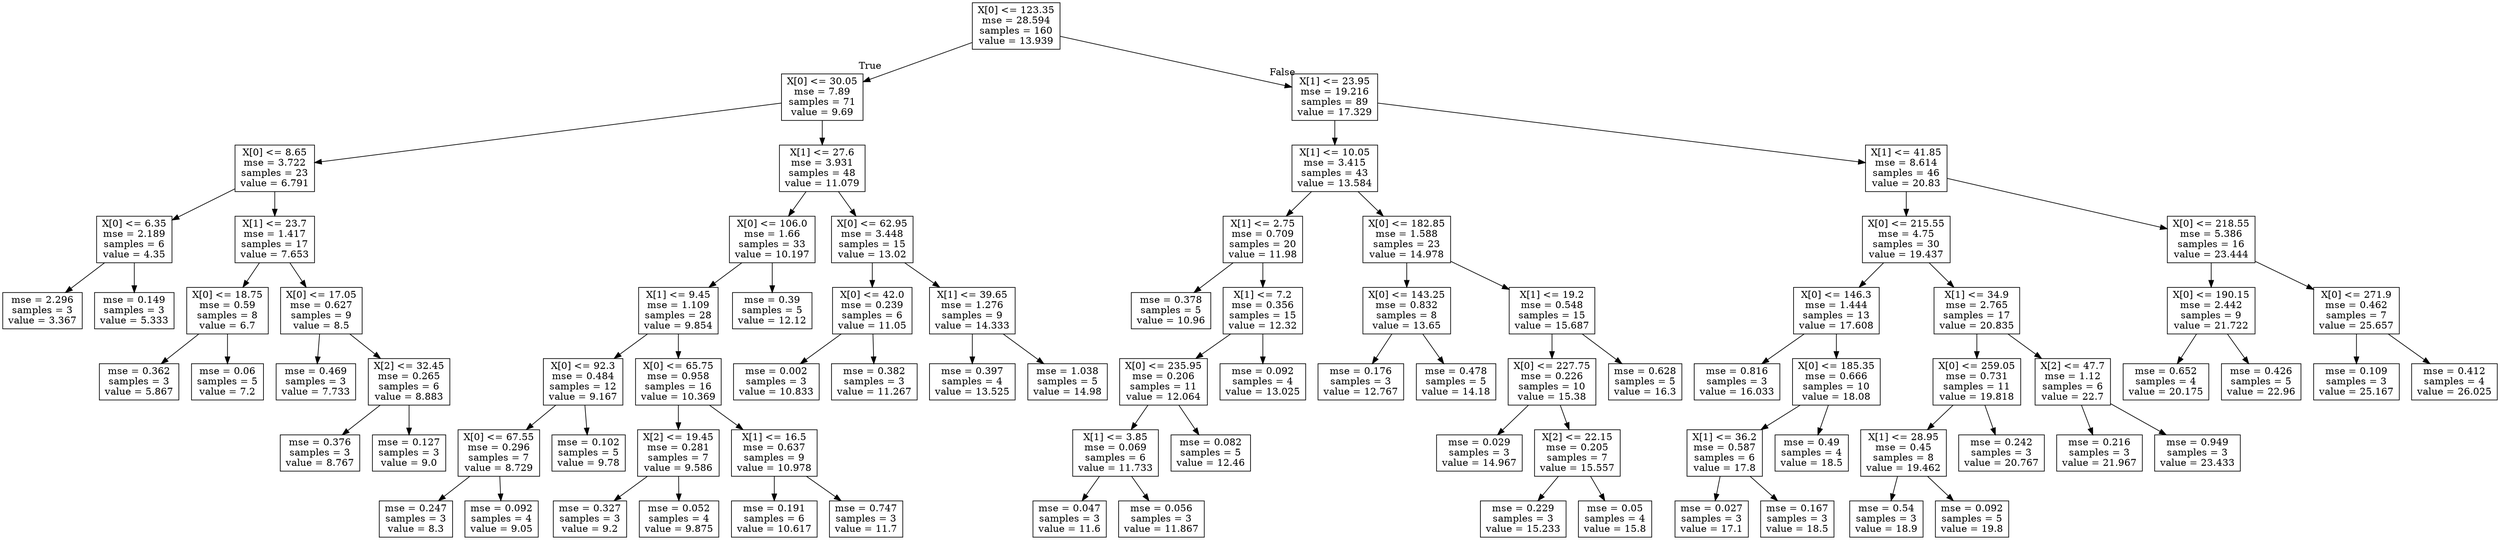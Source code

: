 digraph Tree {
node [shape=box] ;
0 [label="X[0] <= 123.35\nmse = 28.594\nsamples = 160\nvalue = 13.939"] ;
1 [label="X[0] <= 30.05\nmse = 7.89\nsamples = 71\nvalue = 9.69"] ;
0 -> 1 [labeldistance=2.5, labelangle=45, headlabel="True"] ;
2 [label="X[0] <= 8.65\nmse = 3.722\nsamples = 23\nvalue = 6.791"] ;
1 -> 2 ;
3 [label="X[0] <= 6.35\nmse = 2.189\nsamples = 6\nvalue = 4.35"] ;
2 -> 3 ;
4 [label="mse = 2.296\nsamples = 3\nvalue = 3.367"] ;
3 -> 4 ;
5 [label="mse = 0.149\nsamples = 3\nvalue = 5.333"] ;
3 -> 5 ;
6 [label="X[1] <= 23.7\nmse = 1.417\nsamples = 17\nvalue = 7.653"] ;
2 -> 6 ;
7 [label="X[0] <= 18.75\nmse = 0.59\nsamples = 8\nvalue = 6.7"] ;
6 -> 7 ;
8 [label="mse = 0.362\nsamples = 3\nvalue = 5.867"] ;
7 -> 8 ;
9 [label="mse = 0.06\nsamples = 5\nvalue = 7.2"] ;
7 -> 9 ;
10 [label="X[0] <= 17.05\nmse = 0.627\nsamples = 9\nvalue = 8.5"] ;
6 -> 10 ;
11 [label="mse = 0.469\nsamples = 3\nvalue = 7.733"] ;
10 -> 11 ;
12 [label="X[2] <= 32.45\nmse = 0.265\nsamples = 6\nvalue = 8.883"] ;
10 -> 12 ;
13 [label="mse = 0.376\nsamples = 3\nvalue = 8.767"] ;
12 -> 13 ;
14 [label="mse = 0.127\nsamples = 3\nvalue = 9.0"] ;
12 -> 14 ;
15 [label="X[1] <= 27.6\nmse = 3.931\nsamples = 48\nvalue = 11.079"] ;
1 -> 15 ;
16 [label="X[0] <= 106.0\nmse = 1.66\nsamples = 33\nvalue = 10.197"] ;
15 -> 16 ;
17 [label="X[1] <= 9.45\nmse = 1.109\nsamples = 28\nvalue = 9.854"] ;
16 -> 17 ;
18 [label="X[0] <= 92.3\nmse = 0.484\nsamples = 12\nvalue = 9.167"] ;
17 -> 18 ;
19 [label="X[0] <= 67.55\nmse = 0.296\nsamples = 7\nvalue = 8.729"] ;
18 -> 19 ;
20 [label="mse = 0.247\nsamples = 3\nvalue = 8.3"] ;
19 -> 20 ;
21 [label="mse = 0.092\nsamples = 4\nvalue = 9.05"] ;
19 -> 21 ;
22 [label="mse = 0.102\nsamples = 5\nvalue = 9.78"] ;
18 -> 22 ;
23 [label="X[0] <= 65.75\nmse = 0.958\nsamples = 16\nvalue = 10.369"] ;
17 -> 23 ;
24 [label="X[2] <= 19.45\nmse = 0.281\nsamples = 7\nvalue = 9.586"] ;
23 -> 24 ;
25 [label="mse = 0.327\nsamples = 3\nvalue = 9.2"] ;
24 -> 25 ;
26 [label="mse = 0.052\nsamples = 4\nvalue = 9.875"] ;
24 -> 26 ;
27 [label="X[1] <= 16.5\nmse = 0.637\nsamples = 9\nvalue = 10.978"] ;
23 -> 27 ;
28 [label="mse = 0.191\nsamples = 6\nvalue = 10.617"] ;
27 -> 28 ;
29 [label="mse = 0.747\nsamples = 3\nvalue = 11.7"] ;
27 -> 29 ;
30 [label="mse = 0.39\nsamples = 5\nvalue = 12.12"] ;
16 -> 30 ;
31 [label="X[0] <= 62.95\nmse = 3.448\nsamples = 15\nvalue = 13.02"] ;
15 -> 31 ;
32 [label="X[0] <= 42.0\nmse = 0.239\nsamples = 6\nvalue = 11.05"] ;
31 -> 32 ;
33 [label="mse = 0.002\nsamples = 3\nvalue = 10.833"] ;
32 -> 33 ;
34 [label="mse = 0.382\nsamples = 3\nvalue = 11.267"] ;
32 -> 34 ;
35 [label="X[1] <= 39.65\nmse = 1.276\nsamples = 9\nvalue = 14.333"] ;
31 -> 35 ;
36 [label="mse = 0.397\nsamples = 4\nvalue = 13.525"] ;
35 -> 36 ;
37 [label="mse = 1.038\nsamples = 5\nvalue = 14.98"] ;
35 -> 37 ;
38 [label="X[1] <= 23.95\nmse = 19.216\nsamples = 89\nvalue = 17.329"] ;
0 -> 38 [labeldistance=2.5, labelangle=-45, headlabel="False"] ;
39 [label="X[1] <= 10.05\nmse = 3.415\nsamples = 43\nvalue = 13.584"] ;
38 -> 39 ;
40 [label="X[1] <= 2.75\nmse = 0.709\nsamples = 20\nvalue = 11.98"] ;
39 -> 40 ;
41 [label="mse = 0.378\nsamples = 5\nvalue = 10.96"] ;
40 -> 41 ;
42 [label="X[1] <= 7.2\nmse = 0.356\nsamples = 15\nvalue = 12.32"] ;
40 -> 42 ;
43 [label="X[0] <= 235.95\nmse = 0.206\nsamples = 11\nvalue = 12.064"] ;
42 -> 43 ;
44 [label="X[1] <= 3.85\nmse = 0.069\nsamples = 6\nvalue = 11.733"] ;
43 -> 44 ;
45 [label="mse = 0.047\nsamples = 3\nvalue = 11.6"] ;
44 -> 45 ;
46 [label="mse = 0.056\nsamples = 3\nvalue = 11.867"] ;
44 -> 46 ;
47 [label="mse = 0.082\nsamples = 5\nvalue = 12.46"] ;
43 -> 47 ;
48 [label="mse = 0.092\nsamples = 4\nvalue = 13.025"] ;
42 -> 48 ;
49 [label="X[0] <= 182.85\nmse = 1.588\nsamples = 23\nvalue = 14.978"] ;
39 -> 49 ;
50 [label="X[0] <= 143.25\nmse = 0.832\nsamples = 8\nvalue = 13.65"] ;
49 -> 50 ;
51 [label="mse = 0.176\nsamples = 3\nvalue = 12.767"] ;
50 -> 51 ;
52 [label="mse = 0.478\nsamples = 5\nvalue = 14.18"] ;
50 -> 52 ;
53 [label="X[1] <= 19.2\nmse = 0.548\nsamples = 15\nvalue = 15.687"] ;
49 -> 53 ;
54 [label="X[0] <= 227.75\nmse = 0.226\nsamples = 10\nvalue = 15.38"] ;
53 -> 54 ;
55 [label="mse = 0.029\nsamples = 3\nvalue = 14.967"] ;
54 -> 55 ;
56 [label="X[2] <= 22.15\nmse = 0.205\nsamples = 7\nvalue = 15.557"] ;
54 -> 56 ;
57 [label="mse = 0.229\nsamples = 3\nvalue = 15.233"] ;
56 -> 57 ;
58 [label="mse = 0.05\nsamples = 4\nvalue = 15.8"] ;
56 -> 58 ;
59 [label="mse = 0.628\nsamples = 5\nvalue = 16.3"] ;
53 -> 59 ;
60 [label="X[1] <= 41.85\nmse = 8.614\nsamples = 46\nvalue = 20.83"] ;
38 -> 60 ;
61 [label="X[0] <= 215.55\nmse = 4.75\nsamples = 30\nvalue = 19.437"] ;
60 -> 61 ;
62 [label="X[0] <= 146.3\nmse = 1.444\nsamples = 13\nvalue = 17.608"] ;
61 -> 62 ;
63 [label="mse = 0.816\nsamples = 3\nvalue = 16.033"] ;
62 -> 63 ;
64 [label="X[0] <= 185.35\nmse = 0.666\nsamples = 10\nvalue = 18.08"] ;
62 -> 64 ;
65 [label="X[1] <= 36.2\nmse = 0.587\nsamples = 6\nvalue = 17.8"] ;
64 -> 65 ;
66 [label="mse = 0.027\nsamples = 3\nvalue = 17.1"] ;
65 -> 66 ;
67 [label="mse = 0.167\nsamples = 3\nvalue = 18.5"] ;
65 -> 67 ;
68 [label="mse = 0.49\nsamples = 4\nvalue = 18.5"] ;
64 -> 68 ;
69 [label="X[1] <= 34.9\nmse = 2.765\nsamples = 17\nvalue = 20.835"] ;
61 -> 69 ;
70 [label="X[0] <= 259.05\nmse = 0.731\nsamples = 11\nvalue = 19.818"] ;
69 -> 70 ;
71 [label="X[1] <= 28.95\nmse = 0.45\nsamples = 8\nvalue = 19.462"] ;
70 -> 71 ;
72 [label="mse = 0.54\nsamples = 3\nvalue = 18.9"] ;
71 -> 72 ;
73 [label="mse = 0.092\nsamples = 5\nvalue = 19.8"] ;
71 -> 73 ;
74 [label="mse = 0.242\nsamples = 3\nvalue = 20.767"] ;
70 -> 74 ;
75 [label="X[2] <= 47.7\nmse = 1.12\nsamples = 6\nvalue = 22.7"] ;
69 -> 75 ;
76 [label="mse = 0.216\nsamples = 3\nvalue = 21.967"] ;
75 -> 76 ;
77 [label="mse = 0.949\nsamples = 3\nvalue = 23.433"] ;
75 -> 77 ;
78 [label="X[0] <= 218.55\nmse = 5.386\nsamples = 16\nvalue = 23.444"] ;
60 -> 78 ;
79 [label="X[0] <= 190.15\nmse = 2.442\nsamples = 9\nvalue = 21.722"] ;
78 -> 79 ;
80 [label="mse = 0.652\nsamples = 4\nvalue = 20.175"] ;
79 -> 80 ;
81 [label="mse = 0.426\nsamples = 5\nvalue = 22.96"] ;
79 -> 81 ;
82 [label="X[0] <= 271.9\nmse = 0.462\nsamples = 7\nvalue = 25.657"] ;
78 -> 82 ;
83 [label="mse = 0.109\nsamples = 3\nvalue = 25.167"] ;
82 -> 83 ;
84 [label="mse = 0.412\nsamples = 4\nvalue = 26.025"] ;
82 -> 84 ;
}